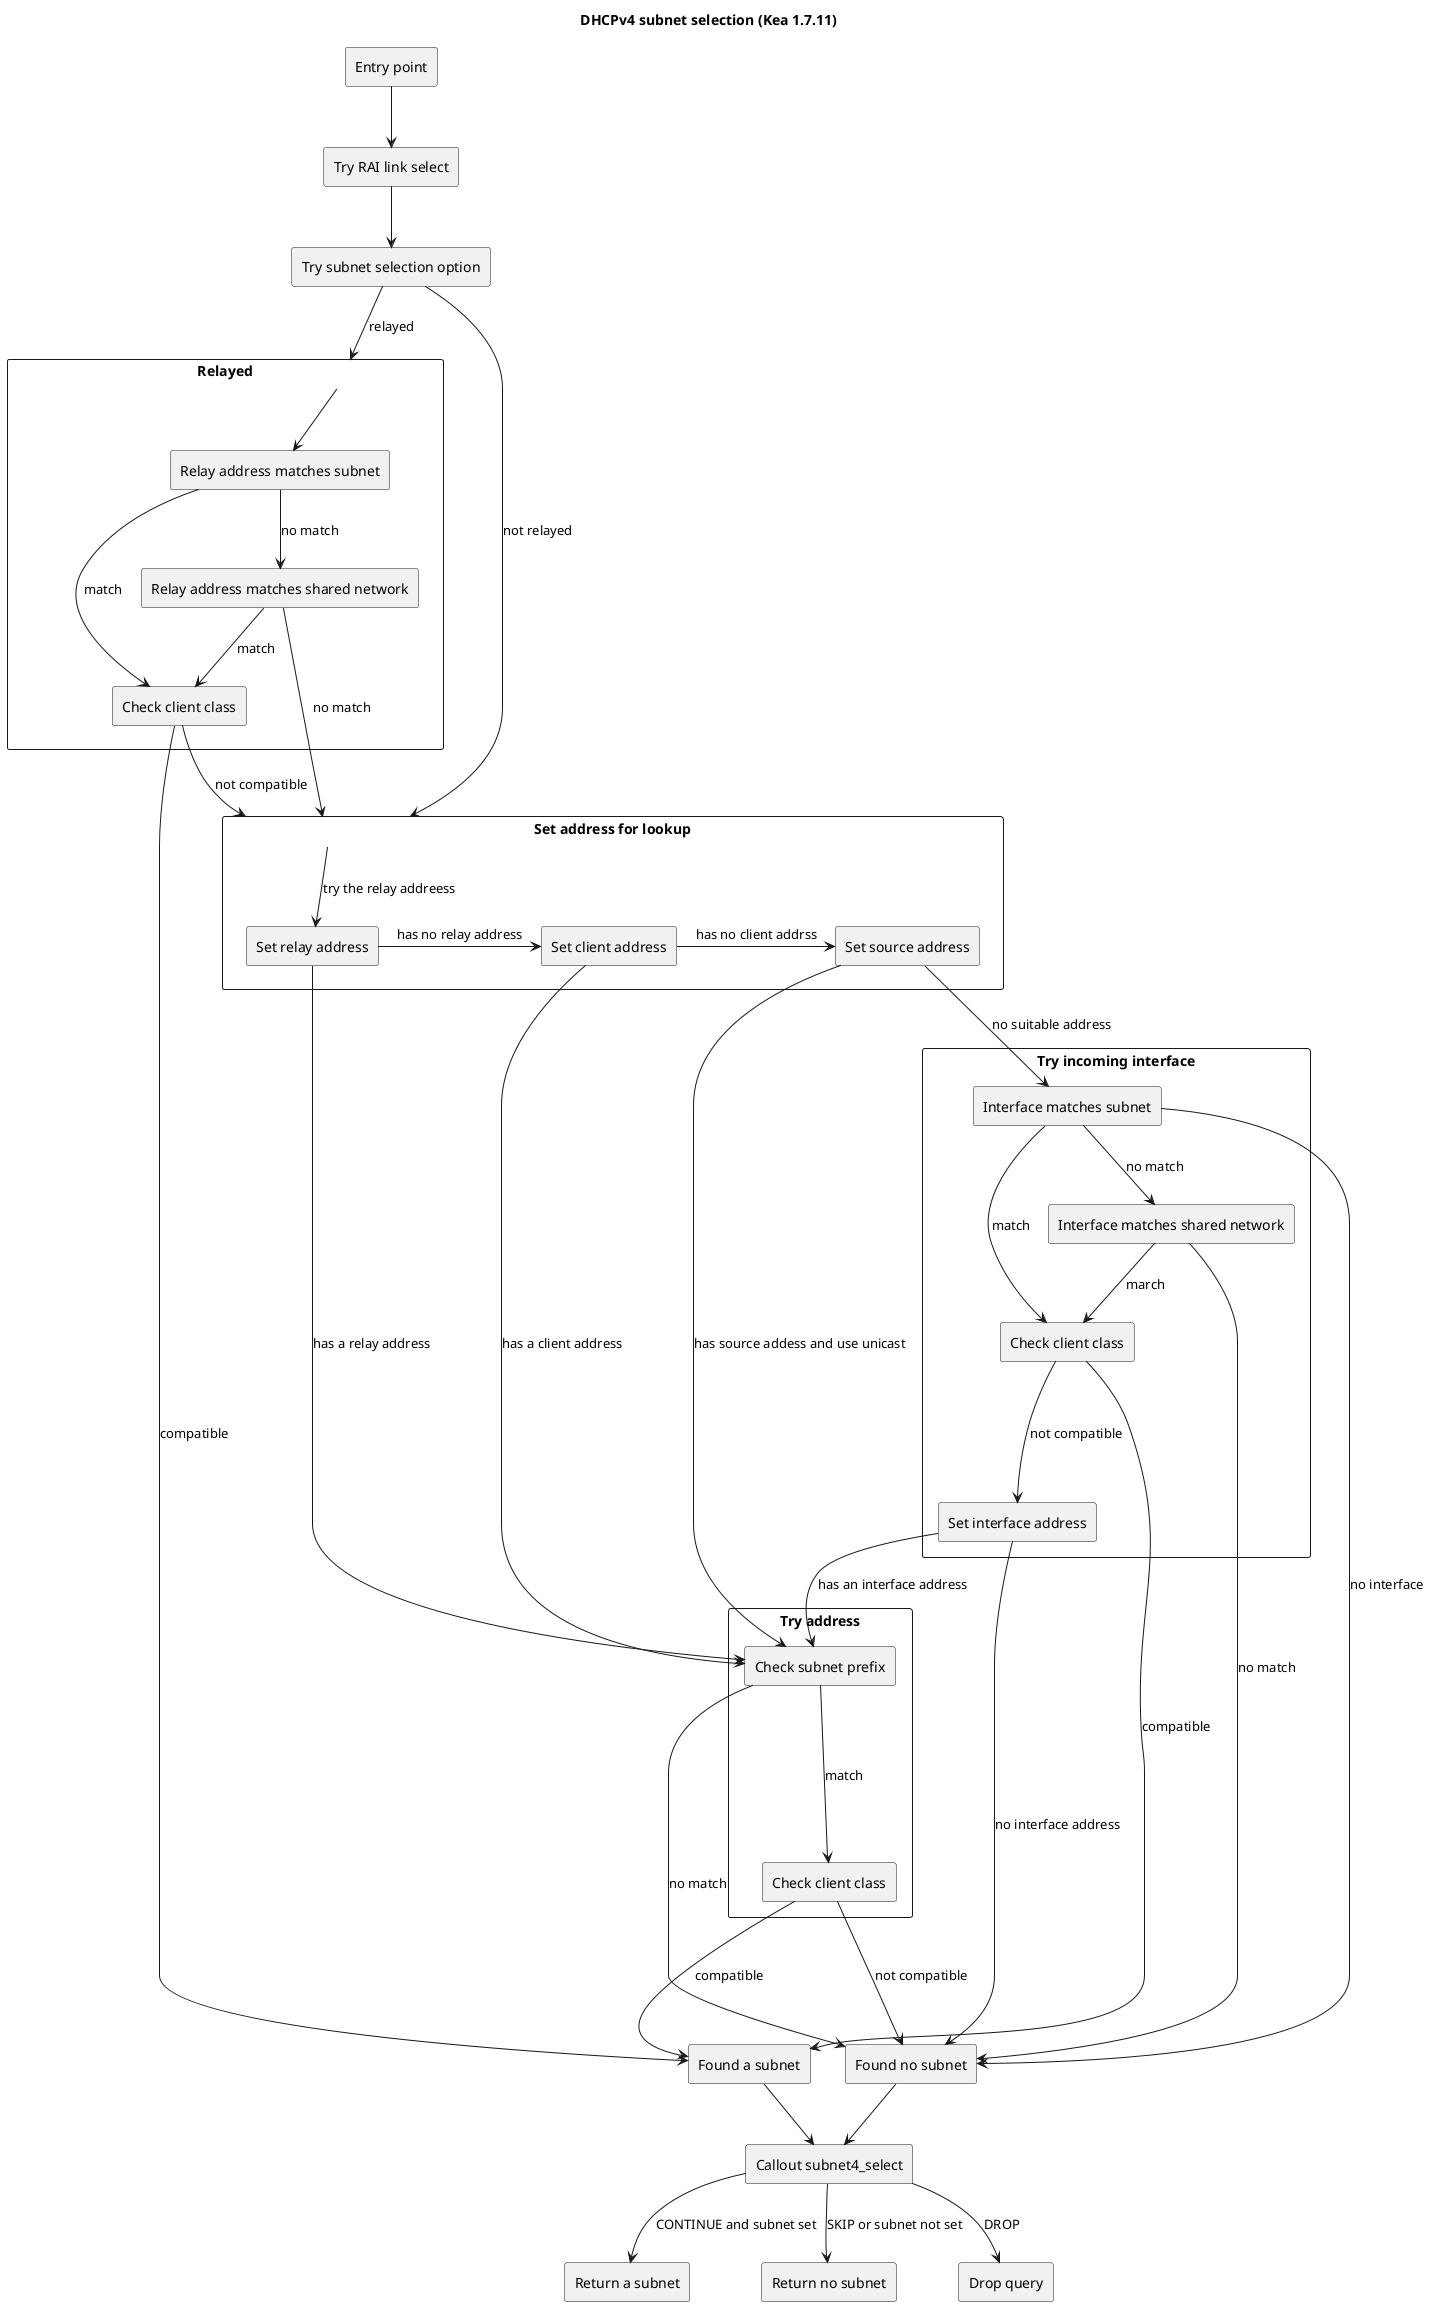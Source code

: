 @startuml

title DHCPv4 subnet selection (Kea 1.7.11)

agent "Entry point" as entry

agent "Try RAI link select" as rai_link_select

agent "Try subnet selection option" as subnet_select

rectangle "Relayed" as relayed {
 agent "Relay address matches subnet" as relay_subnet
 agent "Relay address matches shared network" as relay_network
 agent "Check client class" as relay_class
}

rectangle "Set address for lookup" as set_address {
 agent "Set relay address" as relay_address
 agent "Set client address" as client_address
 agent "Set source address" as source_address
}

rectangle "Try incoming interface" as interface {
 agent "Interface matches subnet" as interface_subnet
 agent "Interface matches shared network" as interface_network
 agent "Check client class" as interface_class
 agent "Set interface address" as interface_address
}

rectangle "Try address" as address {
 agent "Check subnet prefix" as inRange
 agent "Check client class" as address_class
}

agent "Found a subnet" as found

agent "Found no subnet" as not_found

agent "Callout subnet4_select" as subnet4_select

agent "Return a subnet" as success

agent "Return no subnet" as no_subnet

agent "Drop query" as drop

entry --> rai_link_select
rai_link_select --> subnet_select
subnet_select --> relayed : relayed
subnet_select --> set_address : not relayed
relayed --> relay_subnet
relay_subnet --> relay_network : no match
relay_subnet --> relay_class : match
relay_network --> set_address : no match
relay_network --> relay_class : match
relay_class ---> found : compatible
relay_class --> set_address : not compatible
set_address --> relay_address : try the relay addreess
relay_address -r-> client_address : has no relay address
client_address -r-> source_address : has no client addrss
source_address --> interface_subnet : no suitable address
relay_address --> inRange : has a relay address
client_address --> inRange : has a client address
source_address --> inRange : has source addess and use unicast
interface_subnet ---> not_found : no interface
interface_subnet --> interface_class : match
interface_subnet --> interface_network : no match
interface_network --> interface_class : march
interface_network ---> not_found : no match
interface_class ---> found : compatible
interface_class ---> interface_address : not compatible
interface_address --> inRange : has an interface address
interface_address ---> not_found : no interface address
inRange ---> address_class : match
inRange ---> not_found : no match
address_class ---> found : compatible
address_class ---> not_found : not compatible
found --> subnet4_select
not_found --> subnet4_select
found -[hidden]> not_found
subnet4_select --> success : CONTINUE and subnet set
subnet4_select --> no_subnet : SKIP or subnet not set
subnet4_select --> drop : DROP

@endutl
